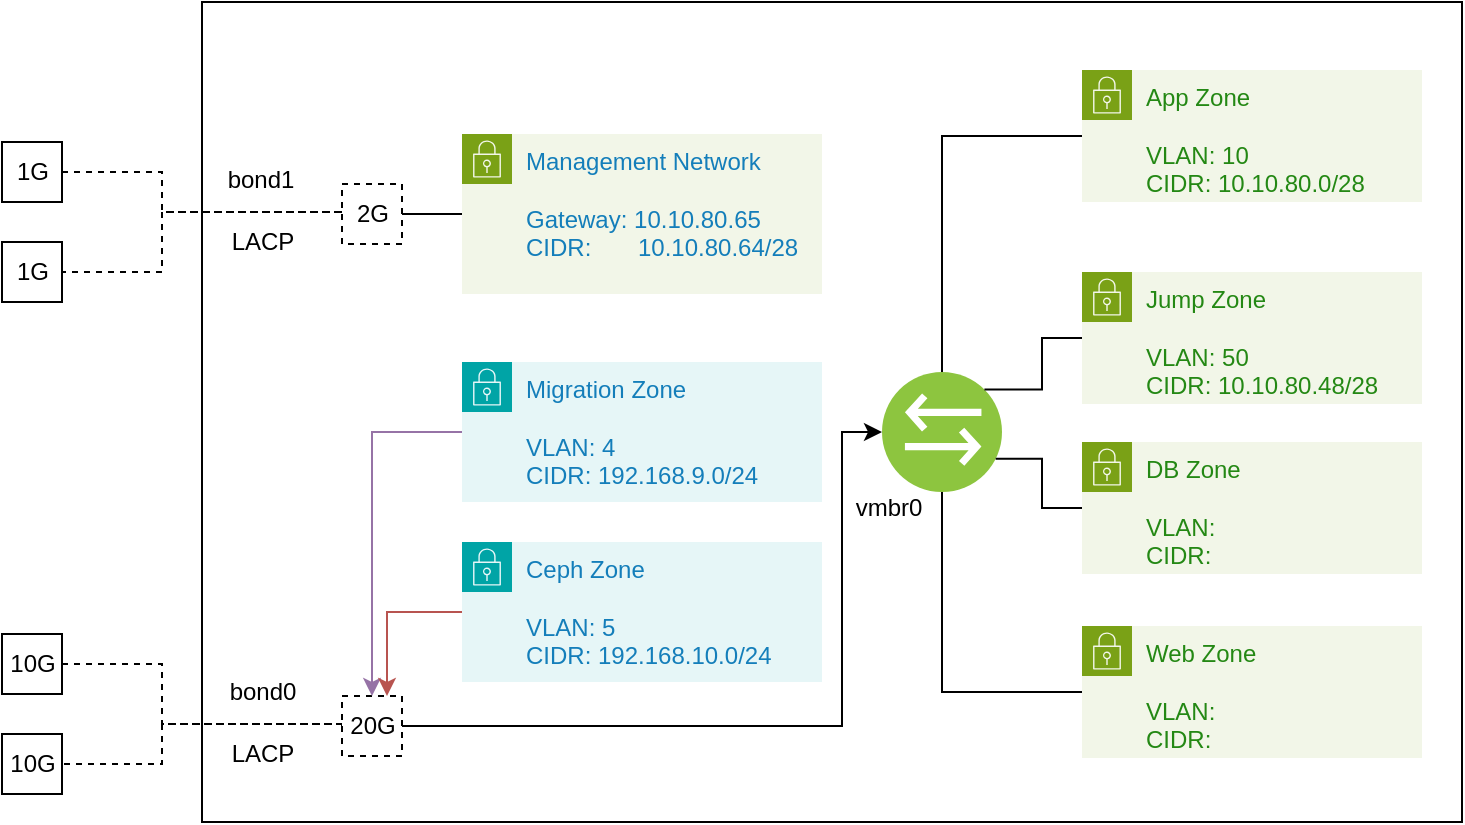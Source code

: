 <mxfile version="24.2.7" type="github">
  <diagram name="Page-1" id="80d4a630-b321-0f5e-ff81-c5a36ef4752d">
    <mxGraphModel dx="819" dy="1281" grid="1" gridSize="10" guides="1" tooltips="1" connect="1" arrows="1" fold="1" page="1" pageScale="1" pageWidth="1100" pageHeight="850" background="none" math="0" shadow="0">
      <root>
        <mxCell id="0" />
        <mxCell id="1" parent="0" />
        <mxCell id="LD-7RtxD3FYHEbXTmWOS-4" value="" style="whiteSpace=wrap;html=1;fillColor=none;" vertex="1" parent="1">
          <mxGeometry x="190" y="-20" width="630" height="410" as="geometry" />
        </mxCell>
        <mxCell id="LD-7RtxD3FYHEbXTmWOS-20" style="edgeStyle=orthogonalEdgeStyle;rounded=0;orthogonalLoop=1;jettySize=auto;html=1;entryX=0;entryY=0.5;entryDx=0;entryDy=0;endArrow=none;endFill=0;dashed=1;" edge="1" parent="1" source="LD-7RtxD3FYHEbXTmWOS-11" target="LD-7RtxD3FYHEbXTmWOS-19">
          <mxGeometry relative="1" as="geometry">
            <Array as="points">
              <mxPoint x="170" y="65" />
              <mxPoint x="170" y="85" />
            </Array>
          </mxGeometry>
        </mxCell>
        <mxCell id="LD-7RtxD3FYHEbXTmWOS-11" value="1G" style="html=1;rounded=0;" vertex="1" parent="1">
          <mxGeometry x="90" y="50" width="30" height="30" as="geometry" />
        </mxCell>
        <mxCell id="LD-7RtxD3FYHEbXTmWOS-14" value="1G" style="html=1;rounded=0;" vertex="1" parent="1">
          <mxGeometry x="90" y="100" width="30" height="30" as="geometry" />
        </mxCell>
        <mxCell id="LD-7RtxD3FYHEbXTmWOS-22" style="edgeStyle=orthogonalEdgeStyle;rounded=0;orthogonalLoop=1;jettySize=auto;html=1;entryX=1;entryY=0.5;entryDx=0;entryDy=0;endArrow=none;endFill=0;dashed=1;" edge="1" parent="1" source="LD-7RtxD3FYHEbXTmWOS-19" target="LD-7RtxD3FYHEbXTmWOS-14">
          <mxGeometry relative="1" as="geometry">
            <Array as="points">
              <mxPoint x="170" y="85" />
              <mxPoint x="170" y="115" />
            </Array>
          </mxGeometry>
        </mxCell>
        <mxCell id="LD-7RtxD3FYHEbXTmWOS-19" value="2G" style="html=1;rounded=0;dashed=1;" vertex="1" parent="1">
          <mxGeometry x="260" y="71" width="30" height="30" as="geometry" />
        </mxCell>
        <mxCell id="LD-7RtxD3FYHEbXTmWOS-33" style="edgeStyle=orthogonalEdgeStyle;rounded=0;orthogonalLoop=1;jettySize=auto;html=1;entryX=0;entryY=0.5;entryDx=0;entryDy=0;endArrow=none;endFill=0;dashed=1;" edge="1" source="LD-7RtxD3FYHEbXTmWOS-34" target="LD-7RtxD3FYHEbXTmWOS-37" parent="1">
          <mxGeometry relative="1" as="geometry">
            <Array as="points">
              <mxPoint x="170" y="311" />
              <mxPoint x="170" y="341" />
            </Array>
          </mxGeometry>
        </mxCell>
        <mxCell id="LD-7RtxD3FYHEbXTmWOS-34" value="10G" style="html=1;rounded=0;" vertex="1" parent="1">
          <mxGeometry x="90" y="296" width="30" height="30" as="geometry" />
        </mxCell>
        <mxCell id="LD-7RtxD3FYHEbXTmWOS-35" value="10G" style="html=1;rounded=0;" vertex="1" parent="1">
          <mxGeometry x="90" y="346" width="30" height="30" as="geometry" />
        </mxCell>
        <mxCell id="LD-7RtxD3FYHEbXTmWOS-36" style="edgeStyle=orthogonalEdgeStyle;rounded=0;orthogonalLoop=1;jettySize=auto;html=1;entryX=1;entryY=0.5;entryDx=0;entryDy=0;endArrow=none;endFill=0;dashed=1;" edge="1" source="LD-7RtxD3FYHEbXTmWOS-37" target="LD-7RtxD3FYHEbXTmWOS-35" parent="1">
          <mxGeometry relative="1" as="geometry">
            <Array as="points">
              <mxPoint x="170" y="341" />
              <mxPoint x="170" y="361" />
            </Array>
          </mxGeometry>
        </mxCell>
        <mxCell id="LD-7RtxD3FYHEbXTmWOS-57" style="edgeStyle=orthogonalEdgeStyle;rounded=0;orthogonalLoop=1;jettySize=auto;html=1;entryX=0;entryY=0.5;entryDx=0;entryDy=0;" edge="1" parent="1" source="LD-7RtxD3FYHEbXTmWOS-37" target="LD-7RtxD3FYHEbXTmWOS-56">
          <mxGeometry relative="1" as="geometry">
            <Array as="points">
              <mxPoint x="510" y="342" />
              <mxPoint x="510" y="195" />
              <mxPoint x="530" y="195" />
            </Array>
          </mxGeometry>
        </mxCell>
        <mxCell id="LD-7RtxD3FYHEbXTmWOS-37" value="20G" style="html=1;rounded=0;dashed=1;" vertex="1" parent="1">
          <mxGeometry x="260" y="327" width="30" height="30" as="geometry" />
        </mxCell>
        <mxCell id="LD-7RtxD3FYHEbXTmWOS-38" value="bond0" style="text;html=1;align=center;verticalAlign=middle;resizable=0;points=[];autosize=1;strokeColor=none;fillColor=none;" vertex="1" parent="1">
          <mxGeometry x="190" y="310" width="60" height="30" as="geometry" />
        </mxCell>
        <mxCell id="LD-7RtxD3FYHEbXTmWOS-39" value="bond1" style="text;html=1;align=center;verticalAlign=middle;resizable=0;points=[];autosize=1;strokeColor=none;fillColor=none;" vertex="1" parent="1">
          <mxGeometry x="189" y="54" width="60" height="30" as="geometry" />
        </mxCell>
        <mxCell id="LD-7RtxD3FYHEbXTmWOS-42" value="LACP" style="text;html=1;align=center;verticalAlign=middle;resizable=0;points=[];autosize=1;strokeColor=none;fillColor=none;" vertex="1" parent="1">
          <mxGeometry x="195" y="341" width="50" height="30" as="geometry" />
        </mxCell>
        <mxCell id="LD-7RtxD3FYHEbXTmWOS-43" value="LACP" style="text;html=1;align=center;verticalAlign=middle;resizable=0;points=[];autosize=1;strokeColor=none;fillColor=none;" vertex="1" parent="1">
          <mxGeometry x="195" y="85" width="50" height="30" as="geometry" />
        </mxCell>
        <mxCell id="LD-7RtxD3FYHEbXTmWOS-50" style="edgeStyle=orthogonalEdgeStyle;rounded=0;orthogonalLoop=1;jettySize=auto;html=1;entryX=1;entryY=0.5;entryDx=0;entryDy=0;endArrow=none;endFill=0;" edge="1" parent="1" source="LD-7RtxD3FYHEbXTmWOS-49" target="LD-7RtxD3FYHEbXTmWOS-19">
          <mxGeometry relative="1" as="geometry" />
        </mxCell>
        <mxCell id="LD-7RtxD3FYHEbXTmWOS-49" value="&lt;span style=&quot;color: rgb(20, 126, 186);&quot;&gt;Management Network&amp;nbsp;&lt;/span&gt;&lt;div style=&quot;color: rgb(20, 126, 186);&quot;&gt;&lt;br&gt;&lt;/div&gt;&lt;div style=&quot;color: rgb(20, 126, 186);&quot;&gt;Gateway: 10.10.80.65&lt;/div&gt;&lt;div style=&quot;color: rgb(20, 126, 186);&quot;&gt;CIDR:&amp;nbsp; &amp;nbsp; &amp;nbsp; &amp;nbsp;10.10.80.64/28&lt;/div&gt;" style="points=[[0,0],[0.25,0],[0.5,0],[0.75,0],[1,0],[1,0.25],[1,0.5],[1,0.75],[1,1],[0.75,1],[0.5,1],[0.25,1],[0,1],[0,0.75],[0,0.5],[0,0.25]];outlineConnect=0;gradientColor=none;html=1;whiteSpace=wrap;fontSize=12;fontStyle=0;container=1;pointerEvents=0;collapsible=0;recursiveResize=0;shape=mxgraph.aws4.group;grIcon=mxgraph.aws4.group_security_group;grStroke=0;strokeColor=#7AA116;fillColor=#F2F6E8;verticalAlign=top;align=left;spacingLeft=30;fontColor=#248814;dashed=0;" vertex="1" parent="1">
          <mxGeometry x="320" y="46" width="180" height="80" as="geometry" />
        </mxCell>
        <mxCell id="LD-7RtxD3FYHEbXTmWOS-53" style="edgeStyle=orthogonalEdgeStyle;rounded=0;orthogonalLoop=1;jettySize=auto;html=1;entryX=0.5;entryY=0;entryDx=0;entryDy=0;endArrow=classic;endFill=1;fillColor=#e1d5e7;strokeColor=#9673a6;startArrow=none;startFill=0;" edge="1" parent="1" source="LD-7RtxD3FYHEbXTmWOS-51" target="LD-7RtxD3FYHEbXTmWOS-37">
          <mxGeometry relative="1" as="geometry" />
        </mxCell>
        <mxCell id="LD-7RtxD3FYHEbXTmWOS-51" value="Migration Zone&lt;div&gt;&lt;br&gt;&lt;div&gt;VLAN: 4&lt;/div&gt;&lt;div&gt;CIDR:&amp;nbsp;192.168.9.0/24&lt;/div&gt;&lt;/div&gt;" style="points=[[0,0],[0.25,0],[0.5,0],[0.75,0],[1,0],[1,0.25],[1,0.5],[1,0.75],[1,1],[0.75,1],[0.5,1],[0.25,1],[0,1],[0,0.75],[0,0.5],[0,0.25]];outlineConnect=0;gradientColor=none;html=1;whiteSpace=wrap;fontSize=12;fontStyle=0;container=1;pointerEvents=0;collapsible=0;recursiveResize=0;shape=mxgraph.aws4.group;grIcon=mxgraph.aws4.group_security_group;grStroke=0;strokeColor=#00A4A6;fillColor=#E6F6F7;verticalAlign=top;align=left;spacingLeft=30;fontColor=#147EBA;dashed=0;" vertex="1" parent="1">
          <mxGeometry x="320" y="160" width="180" height="70" as="geometry" />
        </mxCell>
        <mxCell id="LD-7RtxD3FYHEbXTmWOS-54" style="edgeStyle=orthogonalEdgeStyle;rounded=0;orthogonalLoop=1;jettySize=auto;html=1;entryX=0.75;entryY=0;entryDx=0;entryDy=0;endArrow=classic;endFill=1;fillColor=#f8cecc;strokeColor=#b85450;" edge="1" parent="1" source="LD-7RtxD3FYHEbXTmWOS-52" target="LD-7RtxD3FYHEbXTmWOS-37">
          <mxGeometry relative="1" as="geometry" />
        </mxCell>
        <mxCell id="LD-7RtxD3FYHEbXTmWOS-52" value="Ceph Zone&lt;div&gt;&lt;br&gt;&lt;div&gt;VLAN: 5&lt;/div&gt;&lt;div&gt;CIDR:&amp;nbsp;192.168.10.0/24&lt;/div&gt;&lt;/div&gt;" style="points=[[0,0],[0.25,0],[0.5,0],[0.75,0],[1,0],[1,0.25],[1,0.5],[1,0.75],[1,1],[0.75,1],[0.5,1],[0.25,1],[0,1],[0,0.75],[0,0.5],[0,0.25]];outlineConnect=0;gradientColor=none;html=1;whiteSpace=wrap;fontSize=12;fontStyle=0;container=1;pointerEvents=0;collapsible=0;recursiveResize=0;shape=mxgraph.aws4.group;grIcon=mxgraph.aws4.group_security_group;grStroke=0;strokeColor=#00A4A6;fillColor=#E6F6F7;verticalAlign=top;align=left;spacingLeft=30;fontColor=#147EBA;dashed=0;" vertex="1" parent="1">
          <mxGeometry x="320" y="250" width="180" height="70" as="geometry" />
        </mxCell>
        <mxCell id="LD-7RtxD3FYHEbXTmWOS-56" value="" style="image;aspect=fixed;perimeter=ellipsePerimeter;html=1;align=center;shadow=0;dashed=0;fontColor=#4277BB;labelBackgroundColor=default;fontSize=12;spacingTop=3;image=img/lib/ibm/vpc/Bridge.svg;" vertex="1" parent="1">
          <mxGeometry x="530" y="165" width="60" height="60" as="geometry" />
        </mxCell>
        <mxCell id="LD-7RtxD3FYHEbXTmWOS-63" style="edgeStyle=orthogonalEdgeStyle;rounded=0;orthogonalLoop=1;jettySize=auto;html=1;entryX=0.5;entryY=0;entryDx=0;entryDy=0;endArrow=none;endFill=0;" edge="1" parent="1" source="LD-7RtxD3FYHEbXTmWOS-58" target="LD-7RtxD3FYHEbXTmWOS-56">
          <mxGeometry relative="1" as="geometry" />
        </mxCell>
        <mxCell id="LD-7RtxD3FYHEbXTmWOS-58" value="App Zone&lt;div&gt;&lt;br&gt;&lt;/div&gt;&lt;div&gt;VLAN: 10&amp;nbsp;&lt;/div&gt;&lt;div&gt;CIDR: 10.10.80.0/28&lt;/div&gt;" style="points=[[0,0],[0.25,0],[0.5,0],[0.75,0],[1,0],[1,0.25],[1,0.5],[1,0.75],[1,1],[0.75,1],[0.5,1],[0.25,1],[0,1],[0,0.75],[0,0.5],[0,0.25]];outlineConnect=0;gradientColor=none;html=1;whiteSpace=wrap;fontSize=12;fontStyle=0;container=1;pointerEvents=0;collapsible=0;recursiveResize=0;shape=mxgraph.aws4.group;grIcon=mxgraph.aws4.group_security_group;grStroke=0;strokeColor=#7AA116;fillColor=#F2F6E8;verticalAlign=top;align=left;spacingLeft=30;fontColor=#248814;dashed=0;" vertex="1" parent="1">
          <mxGeometry x="630" y="14" width="170" height="66" as="geometry" />
        </mxCell>
        <mxCell id="LD-7RtxD3FYHEbXTmWOS-65" style="edgeStyle=orthogonalEdgeStyle;rounded=0;orthogonalLoop=1;jettySize=auto;html=1;entryX=1;entryY=0;entryDx=0;entryDy=0;endArrow=none;endFill=0;" edge="1" parent="1" source="LD-7RtxD3FYHEbXTmWOS-59" target="LD-7RtxD3FYHEbXTmWOS-56">
          <mxGeometry relative="1" as="geometry" />
        </mxCell>
        <mxCell id="LD-7RtxD3FYHEbXTmWOS-59" value="Jump Zone&lt;div&gt;&lt;br&gt;&lt;/div&gt;&lt;div&gt;VLAN: 50&lt;/div&gt;&lt;div&gt;CIDR: 10.10.80.48/28&lt;/div&gt;" style="points=[[0,0],[0.25,0],[0.5,0],[0.75,0],[1,0],[1,0.25],[1,0.5],[1,0.75],[1,1],[0.75,1],[0.5,1],[0.25,1],[0,1],[0,0.75],[0,0.5],[0,0.25]];outlineConnect=0;gradientColor=none;html=1;whiteSpace=wrap;fontSize=12;fontStyle=0;container=1;pointerEvents=0;collapsible=0;recursiveResize=0;shape=mxgraph.aws4.group;grIcon=mxgraph.aws4.group_security_group;grStroke=0;strokeColor=#7AA116;fillColor=#F2F6E8;verticalAlign=top;align=left;spacingLeft=30;fontColor=#248814;dashed=0;" vertex="1" parent="1">
          <mxGeometry x="630" y="115" width="170" height="66" as="geometry" />
        </mxCell>
        <mxCell id="LD-7RtxD3FYHEbXTmWOS-66" style="edgeStyle=orthogonalEdgeStyle;rounded=0;orthogonalLoop=1;jettySize=auto;html=1;entryX=1;entryY=0.75;entryDx=0;entryDy=0;endArrow=none;endFill=0;" edge="1" parent="1" source="LD-7RtxD3FYHEbXTmWOS-60" target="LD-7RtxD3FYHEbXTmWOS-56">
          <mxGeometry relative="1" as="geometry" />
        </mxCell>
        <mxCell id="LD-7RtxD3FYHEbXTmWOS-60" value="DB Zone&lt;div&gt;&lt;br&gt;&lt;/div&gt;&lt;div&gt;VLAN:&amp;nbsp;&lt;/div&gt;&lt;div&gt;CIDR:&amp;nbsp;&lt;/div&gt;" style="points=[[0,0],[0.25,0],[0.5,0],[0.75,0],[1,0],[1,0.25],[1,0.5],[1,0.75],[1,1],[0.75,1],[0.5,1],[0.25,1],[0,1],[0,0.75],[0,0.5],[0,0.25]];outlineConnect=0;gradientColor=none;html=1;whiteSpace=wrap;fontSize=12;fontStyle=0;container=1;pointerEvents=0;collapsible=0;recursiveResize=0;shape=mxgraph.aws4.group;grIcon=mxgraph.aws4.group_security_group;grStroke=0;strokeColor=#7AA116;fillColor=#F2F6E8;verticalAlign=top;align=left;spacingLeft=30;fontColor=#248814;dashed=0;" vertex="1" parent="1">
          <mxGeometry x="630" y="200" width="170" height="66" as="geometry" />
        </mxCell>
        <mxCell id="LD-7RtxD3FYHEbXTmWOS-67" style="edgeStyle=orthogonalEdgeStyle;rounded=0;orthogonalLoop=1;jettySize=auto;html=1;entryX=0.5;entryY=1;entryDx=0;entryDy=0;endArrow=none;endFill=0;" edge="1" parent="1" source="LD-7RtxD3FYHEbXTmWOS-61" target="LD-7RtxD3FYHEbXTmWOS-56">
          <mxGeometry relative="1" as="geometry" />
        </mxCell>
        <mxCell id="LD-7RtxD3FYHEbXTmWOS-61" value="Web Zone&lt;div&gt;&lt;br&gt;&lt;/div&gt;&lt;div&gt;VLAN:&amp;nbsp;&lt;/div&gt;&lt;div&gt;CIDR:&amp;nbsp;&lt;/div&gt;" style="points=[[0,0],[0.25,0],[0.5,0],[0.75,0],[1,0],[1,0.25],[1,0.5],[1,0.75],[1,1],[0.75,1],[0.5,1],[0.25,1],[0,1],[0,0.75],[0,0.5],[0,0.25]];outlineConnect=0;gradientColor=none;html=1;whiteSpace=wrap;fontSize=12;fontStyle=0;container=1;pointerEvents=0;collapsible=0;recursiveResize=0;shape=mxgraph.aws4.group;grIcon=mxgraph.aws4.group_security_group;grStroke=0;strokeColor=#7AA116;fillColor=#F2F6E8;verticalAlign=top;align=left;spacingLeft=30;fontColor=#248814;dashed=0;" vertex="1" parent="1">
          <mxGeometry x="630" y="292" width="170" height="66" as="geometry" />
        </mxCell>
        <mxCell id="LD-7RtxD3FYHEbXTmWOS-68" value="vmbr0" style="text;html=1;align=center;verticalAlign=middle;resizable=0;points=[];autosize=1;strokeColor=none;fillColor=none;" vertex="1" parent="1">
          <mxGeometry x="503" y="218" width="60" height="30" as="geometry" />
        </mxCell>
      </root>
    </mxGraphModel>
  </diagram>
</mxfile>

